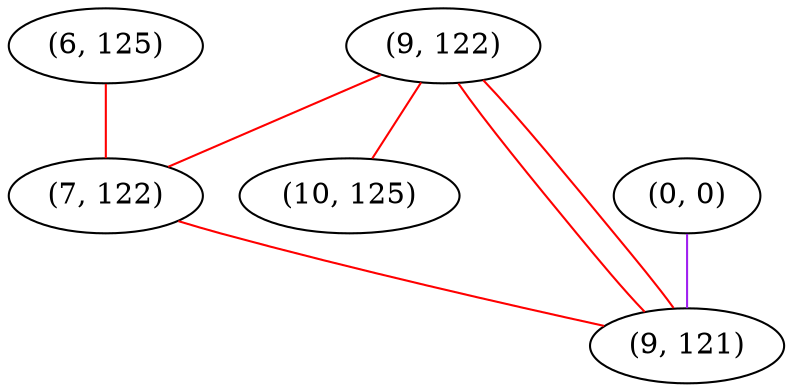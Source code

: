 graph "" {
"(9, 122)";
"(0, 0)";
"(6, 125)";
"(7, 122)";
"(10, 125)";
"(9, 121)";
"(9, 122)" -- "(10, 125)"  [color=red, key=0, weight=1];
"(9, 122)" -- "(9, 121)"  [color=red, key=0, weight=1];
"(9, 122)" -- "(9, 121)"  [color=red, key=1, weight=1];
"(9, 122)" -- "(7, 122)"  [color=red, key=0, weight=1];
"(0, 0)" -- "(9, 121)"  [color=purple, key=0, weight=4];
"(6, 125)" -- "(7, 122)"  [color=red, key=0, weight=1];
"(7, 122)" -- "(9, 121)"  [color=red, key=0, weight=1];
}
